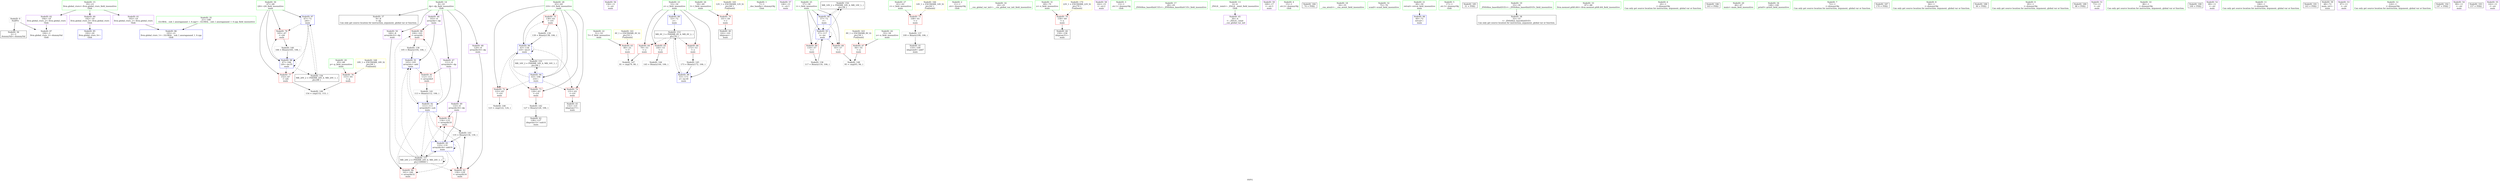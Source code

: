 digraph "SVFG" {
	label="SVFG";

	Node0x55e259a7bda0 [shape=record,color=grey,label="{NodeID: 0\nNullPtr}"];
	Node0x55e259a7bda0 -> Node0x55e259a91940[style=solid];
	Node0x55e259a7bda0 -> Node0x55e259a95450[style=solid];
	Node0x55e259a92460 [shape=record,color=blue,label="{NodeID: 97\n67\<--72\ni26\<--\nmain\n}"];
	Node0x55e259a92460 -> Node0x55e259a94bd0[style=dashed];
	Node0x55e259a92460 -> Node0x55e259a94ca0[style=dashed];
	Node0x55e259a92460 -> Node0x55e259a92530[style=dashed];
	Node0x55e259a92460 -> Node0x55e259a9fd60[style=dashed];
	Node0x55e259a90780 [shape=record,color=green,label="{NodeID: 14\n8\<--10\ndp\<--dp_field_insensitive\nGlob }"];
	Node0x55e259a90780 -> Node0x55e259a91a40[style=solid];
	Node0x55e259a90780 -> Node0x55e259a921f0[style=solid];
	Node0x55e259a90780 -> Node0x55e259a922c0[style=solid];
	Node0x55e259a90780 -> Node0x55e259a933b0[style=solid];
	Node0x55e259a90780 -> Node0x55e259a93480[style=solid];
	Node0x55e259a90780 -> Node0x55e259a93550[style=solid];
	Node0x55e259a91260 [shape=record,color=green,label="{NodeID: 28\n63\<--64\ni10\<--i10_field_insensitive\nmain\n}"];
	Node0x55e259a91260 -> Node0x55e259a947c0[style=solid];
	Node0x55e259a91260 -> Node0x55e259a94890[style=solid];
	Node0x55e259a91260 -> Node0x55e259a94960[style=solid];
	Node0x55e259a91260 -> Node0x55e259a94a30[style=solid];
	Node0x55e259a91260 -> Node0x55e259a95a30[style=solid];
	Node0x55e259a91260 -> Node0x55e259a92390[style=solid];
	Node0x55e259a91eb0 [shape=record,color=black,label="{NodeID: 42\n128\<--127\nidxprom15\<--sub14\nmain\n}"];
	Node0x55e259a92eb0 [shape=record,color=grey,label="{NodeID: 139\n139 = Binary(138, 106, )\n}"];
	Node0x55e259a92eb0 -> Node0x55e259a92390[style=solid];
	Node0x55e259a93a30 [shape=record,color=purple,label="{NodeID: 56\n156\<--11\n\<--.str\nmain\n}"];
	Node0x55e259a9ee60 [shape=record,color=black,label="{NodeID: 153\nMR_6V_3 = PHI(MR_6V_4, MR_6V_2, )\npts\{54 \}\n}"];
	Node0x55e259a9ee60 -> Node0x55e259a94140[style=dashed];
	Node0x55e259a9ee60 -> Node0x55e259a94210[style=dashed];
	Node0x55e259a9ee60 -> Node0x55e259a942e0[style=dashed];
	Node0x55e259a9ee60 -> Node0x55e259a92600[style=dashed];
	Node0x55e259a94620 [shape=record,color=red,label="{NodeID: 70\n101\<--59\n\<--l\nmain\n}"];
	Node0x55e259a94620 -> Node0x55e259a91d10[style=solid];
	Node0x55e259a95180 [shape=record,color=red,label="{NodeID: 84\n161\<--160\n\<--arrayidx32\nmain\n}"];
	Node0x55e259a7aeb0 [shape=record,color=green,label="{NodeID: 1\n7\<--1\n__dso_handle\<--dummyObj\nGlob }"];
	Node0x55e259a92530 [shape=record,color=blue,label="{NodeID: 98\n67\<--166\ni26\<--inc35\nmain\n}"];
	Node0x55e259a92530 -> Node0x55e259a94bd0[style=dashed];
	Node0x55e259a92530 -> Node0x55e259a94ca0[style=dashed];
	Node0x55e259a92530 -> Node0x55e259a92530[style=dashed];
	Node0x55e259a92530 -> Node0x55e259a9fd60[style=dashed];
	Node0x55e259a90810 [shape=record,color=green,label="{NodeID: 15\n19\<--23\nllvm.global_ctors\<--llvm.global_ctors_field_insensitive\nGlob }"];
	Node0x55e259a90810 -> Node0x55e259a93d70[style=solid];
	Node0x55e259a90810 -> Node0x55e259a93e70[style=solid];
	Node0x55e259a90810 -> Node0x55e259a93f70[style=solid];
	Node0x55e259a91330 [shape=record,color=green,label="{NodeID: 29\n65\<--66\np\<--p_field_insensitive\nmain\n}"];
	Node0x55e259a91330 -> Node0x55e259a94b00[style=solid];
	Node0x55e259a91f80 [shape=record,color=black,label="{NodeID: 43\n132\<--131\nidxprom17\<--\nmain\n}"];
	Node0x55e259a93030 [shape=record,color=grey,label="{NodeID: 140\n166 = Binary(165, 106, )\n}"];
	Node0x55e259a93030 -> Node0x55e259a92530[style=solid];
	Node0x55e259a93b00 [shape=record,color=purple,label="{NodeID: 57\n146\<--13\n\<--.str.1\nmain\n}"];
	Node0x55e259a9f360 [shape=record,color=black,label="{NodeID: 154\nMR_10V_2 = PHI(MR_10V_4, MR_10V_1, )\npts\{58 \}\n}"];
	Node0x55e259a9f360 -> Node0x55e259a956f0[style=dashed];
	Node0x55e259a946f0 [shape=record,color=red,label="{NodeID: 71\n108\<--61\n\<--r\nmain\n}"];
	Node0x55e259a946f0 -> Node0x55e259a92bb0[style=solid];
	Node0x55e259aa22a0 [shape=record,color=yellow,style=double,label="{NodeID: 168\n18V_1 = ENCHI(MR_18V_0)\npts\{66 \}\nFun[main]}"];
	Node0x55e259aa22a0 -> Node0x55e259a94b00[style=dashed];
	Node0x55e259a95250 [shape=record,color=blue,label="{NodeID: 85\n192\<--20\nllvm.global_ctors_0\<--\nGlob }"];
	Node0x55e259a7c0c0 [shape=record,color=green,label="{NodeID: 2\n11\<--1\n.str\<--dummyObj\nGlob }"];
	Node0x55e259a92600 [shape=record,color=blue,label="{NodeID: 99\n53\<--173\nz\<--inc39\nmain\n}"];
	Node0x55e259a92600 -> Node0x55e259a9ee60[style=dashed];
	Node0x55e259a908a0 [shape=record,color=green,label="{NodeID: 16\n24\<--25\n__cxx_global_var_init\<--__cxx_global_var_init_field_insensitive\n}"];
	Node0x55e259a91400 [shape=record,color=green,label="{NodeID: 30\n67\<--68\ni26\<--i26_field_insensitive\nmain\n}"];
	Node0x55e259a91400 -> Node0x55e259a94bd0[style=solid];
	Node0x55e259a91400 -> Node0x55e259a94ca0[style=solid];
	Node0x55e259a91400 -> Node0x55e259a92460[style=solid];
	Node0x55e259a91400 -> Node0x55e259a92530[style=solid];
	Node0x55e259a92050 [shape=record,color=black,label="{NodeID: 44\n159\<--158\nidxprom31\<--\nmain\n}"];
	Node0x55e259a931b0 [shape=record,color=grey,label="{NodeID: 141\n113 = Binary(112, 106, )\n}"];
	Node0x55e259a931b0 -> Node0x55e259a95890[style=solid];
	Node0x55e259a93bd0 [shape=record,color=purple,label="{NodeID: 58\n162\<--15\n\<--.str.2\nmain\n}"];
	Node0x55e259a9f860 [shape=record,color=black,label="{NodeID: 155\nMR_16V_2 = PHI(MR_16V_4, MR_16V_1, )\npts\{64 \}\n}"];
	Node0x55e259a9f860 -> Node0x55e259a95a30[style=dashed];
	Node0x55e259a947c0 [shape=record,color=red,label="{NodeID: 72\n122\<--63\n\<--i10\nmain\n}"];
	Node0x55e259a947c0 -> Node0x55e259a998c0[style=solid];
	Node0x55e259a95350 [shape=record,color=blue,label="{NodeID: 86\n193\<--21\nllvm.global_ctors_1\<--_GLOBAL__sub_I_anuraganand_1_0.cpp\nGlob }"];
	Node0x55e259a900a0 [shape=record,color=green,label="{NodeID: 3\n13\<--1\n.str.1\<--dummyObj\nGlob }"];
	Node0x55e259a90970 [shape=record,color=green,label="{NodeID: 17\n28\<--29\n_ZNSt8ios_base4InitC1Ev\<--_ZNSt8ios_base4InitC1Ev_field_insensitive\n}"];
	Node0x55e259a914d0 [shape=record,color=green,label="{NodeID: 31\n69\<--70\nx\<--x_field_insensitive\nmain\n}"];
	Node0x55e259a914d0 -> Node0x55e259a94d70[style=solid];
	Node0x55e259a92120 [shape=record,color=purple,label="{NodeID: 45\n30\<--4\n\<--_ZStL8__ioinit\n__cxx_global_var_init\n}"];
	Node0x55e259a99340 [shape=record,color=grey,label="{NodeID: 142\n127 = Binary(126, 106, )\n}"];
	Node0x55e259a99340 -> Node0x55e259a91eb0[style=solid];
	Node0x55e259a93ca0 [shape=record,color=purple,label="{NodeID: 59\n169\<--17\n\<--.str.3\nmain\n}"];
	Node0x55e259a9fd60 [shape=record,color=black,label="{NodeID: 156\nMR_20V_2 = PHI(MR_20V_4, MR_20V_1, )\npts\{68 \}\n}"];
	Node0x55e259a9fd60 -> Node0x55e259a92460[style=dashed];
	Node0x55e259a94890 [shape=record,color=red,label="{NodeID: 73\n126\<--63\n\<--i10\nmain\n}"];
	Node0x55e259a94890 -> Node0x55e259a99340[style=solid];
	Node0x55e259aa2460 [shape=record,color=yellow,style=double,label="{NodeID: 170\n22V_1 = ENCHI(MR_22V_0)\npts\{70 \}\nFun[main]}"];
	Node0x55e259aa2460 -> Node0x55e259a94d70[style=dashed];
	Node0x55e259a95450 [shape=record,color=blue, style = dotted,label="{NodeID: 87\n194\<--3\nllvm.global_ctors_2\<--dummyVal\nGlob }"];
	Node0x55e259a7d500 [shape=record,color=green,label="{NodeID: 4\n15\<--1\n.str.2\<--dummyObj\nGlob }"];
	Node0x55e259aa9060 [shape=record,color=black,label="{NodeID: 184\n74 = PHI()\n}"];
	Node0x55e259a90a40 [shape=record,color=green,label="{NodeID: 18\n34\<--35\n__cxa_atexit\<--__cxa_atexit_field_insensitive\n}"];
	Node0x55e259a915a0 [shape=record,color=green,label="{NodeID: 32\n75\<--76\nscanf\<--scanf_field_insensitive\n}"];
	Node0x55e259a921f0 [shape=record,color=purple,label="{NodeID: 46\n103\<--8\narrayidx\<--dp\nmain\n}"];
	Node0x55e259a921f0 -> Node0x55e259a94e40[style=solid];
	Node0x55e259a921f0 -> Node0x55e259a957c0[style=solid];
	Node0x55e259a99440 [shape=record,color=grey,label="{NodeID: 143\n135 = Binary(134, 130, )\n}"];
	Node0x55e259a99440 -> Node0x55e259a95b00[style=solid];
	Node0x55e259a93d70 [shape=record,color=purple,label="{NodeID: 60\n192\<--19\nllvm.global_ctors_0\<--llvm.global_ctors\nGlob }"];
	Node0x55e259a93d70 -> Node0x55e259a95250[style=solid];
	Node0x55e259aa0260 [shape=record,color=black,label="{NodeID: 157\nMR_24V_2 = PHI(MR_24V_6, MR_24V_1, )\npts\{100000 \}\n}"];
	Node0x55e259aa0260 -> Node0x55e259a94e40[style=dashed];
	Node0x55e259aa0260 -> Node0x55e259a94fe0[style=dashed];
	Node0x55e259aa0260 -> Node0x55e259a950b0[style=dashed];
	Node0x55e259aa0260 -> Node0x55e259a95180[style=dashed];
	Node0x55e259aa0260 -> Node0x55e259a957c0[style=dashed];
	Node0x55e259aa0260 -> Node0x55e259a95b00[style=dashed];
	Node0x55e259aa0260 -> Node0x55e259aa0260[style=dashed];
	Node0x55e259a94960 [shape=record,color=red,label="{NodeID: 74\n131\<--63\n\<--i10\nmain\n}"];
	Node0x55e259a94960 -> Node0x55e259a91f80[style=solid];
	Node0x55e259a95550 [shape=record,color=blue,label="{NodeID: 88\n49\<--72\nretval\<--\nmain\n}"];
	Node0x55e259a7d590 [shape=record,color=green,label="{NodeID: 5\n17\<--1\n.str.3\<--dummyObj\nGlob }"];
	Node0x55e259aa9840 [shape=record,color=black,label="{NodeID: 185\n31 = PHI()\n}"];
	Node0x55e259a90b10 [shape=record,color=green,label="{NodeID: 19\n33\<--39\n_ZNSt8ios_base4InitD1Ev\<--_ZNSt8ios_base4InitD1Ev_field_insensitive\n}"];
	Node0x55e259a90b10 -> Node0x55e259a91b40[style=solid];
	Node0x55e259a91670 [shape=record,color=green,label="{NodeID: 33\n87\<--88\nllvm.memset.p0i8.i64\<--llvm.memset.p0i8.i64_field_insensitive\n}"];
	Node0x55e259a922c0 [shape=record,color=purple,label="{NodeID: 47\n111\<--8\narrayidx9\<--dp\nmain\n}"];
	Node0x55e259a922c0 -> Node0x55e259a94f10[style=solid];
	Node0x55e259a922c0 -> Node0x55e259a95890[style=solid];
	Node0x55e259a995c0 [shape=record,color=grey,label="{NodeID: 144\n145 = Binary(144, 106, )\n}"];
	Node0x55e259a93e70 [shape=record,color=purple,label="{NodeID: 61\n193\<--19\nllvm.global_ctors_1\<--llvm.global_ctors\nGlob }"];
	Node0x55e259a93e70 -> Node0x55e259a95350[style=solid];
	Node0x55e259a94a30 [shape=record,color=red,label="{NodeID: 75\n138\<--63\n\<--i10\nmain\n}"];
	Node0x55e259a94a30 -> Node0x55e259a92eb0[style=solid];
	Node0x55e259a95620 [shape=record,color=blue,label="{NodeID: 89\n53\<--72\nz\<--\nmain\n}"];
	Node0x55e259a95620 -> Node0x55e259a9ee60[style=dashed];
	Node0x55e259a7d320 [shape=record,color=green,label="{NodeID: 6\n20\<--1\n\<--dummyObj\nCan only get source location for instruction, argument, global var or function.}"];
	Node0x55e259aa9940 [shape=record,color=black,label="{NodeID: 186\n163 = PHI()\n}"];
	Node0x55e259a90be0 [shape=record,color=green,label="{NodeID: 20\n46\<--47\nmain\<--main_field_insensitive\n}"];
	Node0x55e259a91740 [shape=record,color=green,label="{NodeID: 34\n148\<--149\nprintf\<--printf_field_insensitive\n}"];
	Node0x55e259a933b0 [shape=record,color=purple,label="{NodeID: 48\n129\<--8\narrayidx16\<--dp\nmain\n}"];
	Node0x55e259a933b0 -> Node0x55e259a94fe0[style=solid];
	Node0x55e259a99740 [shape=record,color=grey,label="{NodeID: 145\n173 = Binary(172, 106, )\n}"];
	Node0x55e259a99740 -> Node0x55e259a92600[style=solid];
	Node0x55e259a93f70 [shape=record,color=purple,label="{NodeID: 62\n194\<--19\nllvm.global_ctors_2\<--llvm.global_ctors\nGlob }"];
	Node0x55e259a93f70 -> Node0x55e259a95450[style=solid];
	Node0x55e259a94b00 [shape=record,color=red,label="{NodeID: 76\n153\<--65\n\<--p\nmain\n}"];
	Node0x55e259a94b00 -> Node0x55e259a99d40[style=solid];
	Node0x55e259a956f0 [shape=record,color=blue,label="{NodeID: 90\n57\<--72\ni\<--\nmain\n}"];
	Node0x55e259a956f0 -> Node0x55e259a94480[style=dashed];
	Node0x55e259a956f0 -> Node0x55e259a94550[style=dashed];
	Node0x55e259a956f0 -> Node0x55e259a95960[style=dashed];
	Node0x55e259a956f0 -> Node0x55e259a9f360[style=dashed];
	Node0x55e259a7d3b0 [shape=record,color=green,label="{NodeID: 7\n72\<--1\n\<--dummyObj\nCan only get source location for instruction, argument, global var or function.}"];
	Node0x55e259aa9a40 [shape=record,color=black,label="{NodeID: 187\n170 = PHI()\n}"];
	Node0x55e259a90cb0 [shape=record,color=green,label="{NodeID: 21\n49\<--50\nretval\<--retval_field_insensitive\nmain\n}"];
	Node0x55e259a90cb0 -> Node0x55e259a95550[style=solid];
	Node0x55e259a91840 [shape=record,color=green,label="{NodeID: 35\n21\<--188\n_GLOBAL__sub_I_anuraganand_1_0.cpp\<--_GLOBAL__sub_I_anuraganand_1_0.cpp_field_insensitive\n}"];
	Node0x55e259a91840 -> Node0x55e259a95350[style=solid];
	Node0x55e259a93480 [shape=record,color=purple,label="{NodeID: 49\n133\<--8\narrayidx18\<--dp\nmain\n}"];
	Node0x55e259a93480 -> Node0x55e259a950b0[style=solid];
	Node0x55e259a93480 -> Node0x55e259a95b00[style=solid];
	Node0x55e259a998c0 [shape=record,color=grey,label="{NodeID: 146\n123 = cmp(122, 124, )\n}"];
	Node0x55e259a94070 [shape=record,color=red,label="{NodeID: 63\n80\<--51\n\<--T\nmain\n}"];
	Node0x55e259a94070 -> Node0x55e259a99a40[style=solid];
	Node0x55e259a94bd0 [shape=record,color=red,label="{NodeID: 77\n152\<--67\n\<--i26\nmain\n}"];
	Node0x55e259a94bd0 -> Node0x55e259a99d40[style=solid];
	Node0x55e259a957c0 [shape=record,color=blue,label="{NodeID: 91\n103\<--105\narrayidx\<--add\nmain\n}"];
	Node0x55e259a957c0 -> Node0x55e259a94f10[style=dashed];
	Node0x55e259a957c0 -> Node0x55e259a95890[style=dashed];
	Node0x55e259a7c1f0 [shape=record,color=green,label="{NodeID: 8\n84\<--1\n\<--dummyObj\nCan only get source location for instruction, argument, global var or function.}"];
	Node0x55e259aa9b40 [shape=record,color=black,label="{NodeID: 188\n90 = PHI()\n}"];
	Node0x55e259a90d80 [shape=record,color=green,label="{NodeID: 22\n51\<--52\nT\<--T_field_insensitive\nmain\n}"];
	Node0x55e259a90d80 -> Node0x55e259a94070[style=solid];
	Node0x55e259a91940 [shape=record,color=black,label="{NodeID: 36\n2\<--3\ndummyVal\<--dummyVal\n}"];
	Node0x55e259a93550 [shape=record,color=purple,label="{NodeID: 50\n160\<--8\narrayidx32\<--dp\nmain\n}"];
	Node0x55e259a93550 -> Node0x55e259a95180[style=solid];
	Node0x55e259a99a40 [shape=record,color=grey,label="{NodeID: 147\n81 = cmp(79, 80, )\n}"];
	Node0x55e259a94140 [shape=record,color=red,label="{NodeID: 64\n79\<--53\n\<--z\nmain\n}"];
	Node0x55e259a94140 -> Node0x55e259a99a40[style=solid];
	Node0x55e259aa1c80 [shape=record,color=yellow,style=double,label="{NodeID: 161\n4V_1 = ENCHI(MR_4V_0)\npts\{52 \}\nFun[main]}"];
	Node0x55e259aa1c80 -> Node0x55e259a94070[style=dashed];
	Node0x55e259a94ca0 [shape=record,color=red,label="{NodeID: 78\n165\<--67\n\<--i26\nmain\n}"];
	Node0x55e259a94ca0 -> Node0x55e259a93030[style=solid];
	Node0x55e259a95890 [shape=record,color=blue,label="{NodeID: 92\n111\<--113\narrayidx9\<--sub\nmain\n}"];
	Node0x55e259a95890 -> Node0x55e259a94e40[style=dashed];
	Node0x55e259a95890 -> Node0x55e259a94fe0[style=dashed];
	Node0x55e259a95890 -> Node0x55e259a950b0[style=dashed];
	Node0x55e259a95890 -> Node0x55e259a95180[style=dashed];
	Node0x55e259a95890 -> Node0x55e259a957c0[style=dashed];
	Node0x55e259a95890 -> Node0x55e259a95b00[style=dashed];
	Node0x55e259a95890 -> Node0x55e259aa0260[style=dashed];
	Node0x55e259a7c280 [shape=record,color=green,label="{NodeID: 9\n85\<--1\n\<--dummyObj\nCan only get source location for instruction, argument, global var or function.}"];
	Node0x55e259aa9c40 [shape=record,color=black,label="{NodeID: 189\n98 = PHI()\n}"];
	Node0x55e259a90e50 [shape=record,color=green,label="{NodeID: 23\n53\<--54\nz\<--z_field_insensitive\nmain\n}"];
	Node0x55e259a90e50 -> Node0x55e259a94140[style=solid];
	Node0x55e259a90e50 -> Node0x55e259a94210[style=solid];
	Node0x55e259a90e50 -> Node0x55e259a942e0[style=solid];
	Node0x55e259a90e50 -> Node0x55e259a95620[style=solid];
	Node0x55e259a90e50 -> Node0x55e259a92600[style=solid];
	Node0x55e259a91a40 [shape=record,color=black,label="{NodeID: 37\n9\<--8\n\<--dp\nCan only get source location for instruction, argument, global var or function.}"];
	Node0x55e259a93620 [shape=record,color=purple,label="{NodeID: 51\n73\<--11\n\<--.str\nmain\n}"];
	Node0x55e259a99bc0 [shape=record,color=grey,label="{NodeID: 148\n95 = cmp(93, 94, )\n}"];
	Node0x55e259a94210 [shape=record,color=red,label="{NodeID: 65\n144\<--53\n\<--z\nmain\n}"];
	Node0x55e259a94210 -> Node0x55e259a995c0[style=solid];
	Node0x55e259a94d70 [shape=record,color=red,label="{NodeID: 79\n158\<--69\n\<--x\nmain\n}"];
	Node0x55e259a94d70 -> Node0x55e259a92050[style=solid];
	Node0x55e259a95960 [shape=record,color=blue,label="{NodeID: 93\n57\<--117\ni\<--inc\nmain\n}"];
	Node0x55e259a95960 -> Node0x55e259a94480[style=dashed];
	Node0x55e259a95960 -> Node0x55e259a94550[style=dashed];
	Node0x55e259a95960 -> Node0x55e259a95960[style=dashed];
	Node0x55e259a95960 -> Node0x55e259a9f360[style=dashed];
	Node0x55e259a90540 [shape=record,color=green,label="{NodeID: 10\n86\<--1\n\<--dummyObj\nCan only get source location for instruction, argument, global var or function.}"];
	Node0x55e259aa9d40 [shape=record,color=black,label="{NodeID: 190\n100 = PHI()\n}"];
	Node0x55e259a90f20 [shape=record,color=green,label="{NodeID: 24\n55\<--56\nn\<--n_field_insensitive\nmain\n}"];
	Node0x55e259a90f20 -> Node0x55e259a943b0[style=solid];
	Node0x55e259a91b40 [shape=record,color=black,label="{NodeID: 38\n32\<--33\n\<--_ZNSt8ios_base4InitD1Ev\nCan only get source location for instruction, argument, global var or function.}"];
	Node0x55e259a936f0 [shape=record,color=purple,label="{NodeID: 52\n89\<--11\n\<--.str\nmain\n}"];
	Node0x55e259a99d40 [shape=record,color=grey,label="{NodeID: 149\n154 = cmp(152, 153, )\n}"];
	Node0x55e259a942e0 [shape=record,color=red,label="{NodeID: 66\n172\<--53\n\<--z\nmain\n}"];
	Node0x55e259a942e0 -> Node0x55e259a99740[style=solid];
	Node0x55e259aa1e40 [shape=record,color=yellow,style=double,label="{NodeID: 163\n8V_1 = ENCHI(MR_8V_0)\npts\{56 \}\nFun[main]}"];
	Node0x55e259aa1e40 -> Node0x55e259a943b0[style=dashed];
	Node0x55e259a94e40 [shape=record,color=red,label="{NodeID: 80\n104\<--103\n\<--arrayidx\nmain\n}"];
	Node0x55e259a94e40 -> Node0x55e259a92d30[style=solid];
	Node0x55e259a95a30 [shape=record,color=blue,label="{NodeID: 94\n63\<--106\ni10\<--\nmain\n}"];
	Node0x55e259a95a30 -> Node0x55e259a947c0[style=dashed];
	Node0x55e259a95a30 -> Node0x55e259a94890[style=dashed];
	Node0x55e259a95a30 -> Node0x55e259a94960[style=dashed];
	Node0x55e259a95a30 -> Node0x55e259a94a30[style=dashed];
	Node0x55e259a95a30 -> Node0x55e259a92390[style=dashed];
	Node0x55e259a95a30 -> Node0x55e259a9f860[style=dashed];
	Node0x55e259a905d0 [shape=record,color=green,label="{NodeID: 11\n106\<--1\n\<--dummyObj\nCan only get source location for instruction, argument, global var or function.}"];
	Node0x55e259aa9e40 [shape=record,color=black,label="{NodeID: 191\n143 = PHI()\n}"];
	Node0x55e259a90ff0 [shape=record,color=green,label="{NodeID: 25\n57\<--58\ni\<--i_field_insensitive\nmain\n}"];
	Node0x55e259a90ff0 -> Node0x55e259a94480[style=solid];
	Node0x55e259a90ff0 -> Node0x55e259a94550[style=solid];
	Node0x55e259a90ff0 -> Node0x55e259a956f0[style=solid];
	Node0x55e259a90ff0 -> Node0x55e259a95960[style=solid];
	Node0x55e259a91c40 [shape=record,color=black,label="{NodeID: 39\n48\<--72\nmain_ret\<--\nmain\n}"];
	Node0x55e259a981f0 [shape=record,color=grey,label="{NodeID: 136\n117 = Binary(116, 106, )\n}"];
	Node0x55e259a981f0 -> Node0x55e259a95960[style=solid];
	Node0x55e259a937c0 [shape=record,color=purple,label="{NodeID: 53\n97\<--11\n\<--.str\nmain\n}"];
	Node0x55e259a943b0 [shape=record,color=red,label="{NodeID: 67\n94\<--55\n\<--n\nmain\n}"];
	Node0x55e259a943b0 -> Node0x55e259a99bc0[style=solid];
	Node0x55e259a94f10 [shape=record,color=red,label="{NodeID: 81\n112\<--111\n\<--arrayidx9\nmain\n}"];
	Node0x55e259a94f10 -> Node0x55e259a931b0[style=solid];
	Node0x55e259a95b00 [shape=record,color=blue,label="{NodeID: 95\n133\<--135\narrayidx18\<--add19\nmain\n}"];
	Node0x55e259a95b00 -> Node0x55e259a94fe0[style=dashed];
	Node0x55e259a95b00 -> Node0x55e259a950b0[style=dashed];
	Node0x55e259a95b00 -> Node0x55e259a95180[style=dashed];
	Node0x55e259a95b00 -> Node0x55e259a95b00[style=dashed];
	Node0x55e259a95b00 -> Node0x55e259aa0260[style=dashed];
	Node0x55e259a90660 [shape=record,color=green,label="{NodeID: 12\n124\<--1\n\<--dummyObj\nCan only get source location for instruction, argument, global var or function.}"];
	Node0x55e259a95c00 [shape=record,color=black,label="{NodeID: 192\n147 = PHI()\n}"];
	Node0x55e259a910c0 [shape=record,color=green,label="{NodeID: 26\n59\<--60\nl\<--l_field_insensitive\nmain\n}"];
	Node0x55e259a910c0 -> Node0x55e259a94620[style=solid];
	Node0x55e259a91d10 [shape=record,color=black,label="{NodeID: 40\n102\<--101\nidxprom\<--\nmain\n}"];
	Node0x55e259a92bb0 [shape=record,color=grey,label="{NodeID: 137\n109 = Binary(108, 106, )\n}"];
	Node0x55e259a92bb0 -> Node0x55e259a91de0[style=solid];
	Node0x55e259a93890 [shape=record,color=purple,label="{NodeID: 54\n99\<--11\n\<--.str\nmain\n}"];
	Node0x55e259a94480 [shape=record,color=red,label="{NodeID: 68\n93\<--57\n\<--i\nmain\n}"];
	Node0x55e259a94480 -> Node0x55e259a99bc0[style=solid];
	Node0x55e259aa2000 [shape=record,color=yellow,style=double,label="{NodeID: 165\n12V_1 = ENCHI(MR_12V_0)\npts\{60 \}\nFun[main]}"];
	Node0x55e259aa2000 -> Node0x55e259a94620[style=dashed];
	Node0x55e259a94fe0 [shape=record,color=red,label="{NodeID: 82\n130\<--129\n\<--arrayidx16\nmain\n}"];
	Node0x55e259a94fe0 -> Node0x55e259a99440[style=solid];
	Node0x55e259a92390 [shape=record,color=blue,label="{NodeID: 96\n63\<--139\ni10\<--inc21\nmain\n}"];
	Node0x55e259a92390 -> Node0x55e259a947c0[style=dashed];
	Node0x55e259a92390 -> Node0x55e259a94890[style=dashed];
	Node0x55e259a92390 -> Node0x55e259a94960[style=dashed];
	Node0x55e259a92390 -> Node0x55e259a94a30[style=dashed];
	Node0x55e259a92390 -> Node0x55e259a92390[style=dashed];
	Node0x55e259a92390 -> Node0x55e259a9f860[style=dashed];
	Node0x55e259a906f0 [shape=record,color=green,label="{NodeID: 13\n4\<--6\n_ZStL8__ioinit\<--_ZStL8__ioinit_field_insensitive\nGlob }"];
	Node0x55e259a906f0 -> Node0x55e259a92120[style=solid];
	Node0x55e259a95d00 [shape=record,color=black,label="{NodeID: 193\n157 = PHI()\n}"];
	Node0x55e259a91190 [shape=record,color=green,label="{NodeID: 27\n61\<--62\nr\<--r_field_insensitive\nmain\n}"];
	Node0x55e259a91190 -> Node0x55e259a946f0[style=solid];
	Node0x55e259a91de0 [shape=record,color=black,label="{NodeID: 41\n110\<--109\nidxprom8\<--add7\nmain\n}"];
	Node0x55e259a92d30 [shape=record,color=grey,label="{NodeID: 138\n105 = Binary(104, 106, )\n}"];
	Node0x55e259a92d30 -> Node0x55e259a957c0[style=solid];
	Node0x55e259a93960 [shape=record,color=purple,label="{NodeID: 55\n142\<--11\n\<--.str\nmain\n}"];
	Node0x55e259a94550 [shape=record,color=red,label="{NodeID: 69\n116\<--57\n\<--i\nmain\n}"];
	Node0x55e259a94550 -> Node0x55e259a981f0[style=solid];
	Node0x55e259aa20e0 [shape=record,color=yellow,style=double,label="{NodeID: 166\n14V_1 = ENCHI(MR_14V_0)\npts\{62 \}\nFun[main]}"];
	Node0x55e259aa20e0 -> Node0x55e259a946f0[style=dashed];
	Node0x55e259a950b0 [shape=record,color=red,label="{NodeID: 83\n134\<--133\n\<--arrayidx18\nmain\n}"];
	Node0x55e259a950b0 -> Node0x55e259a99440[style=solid];
}
